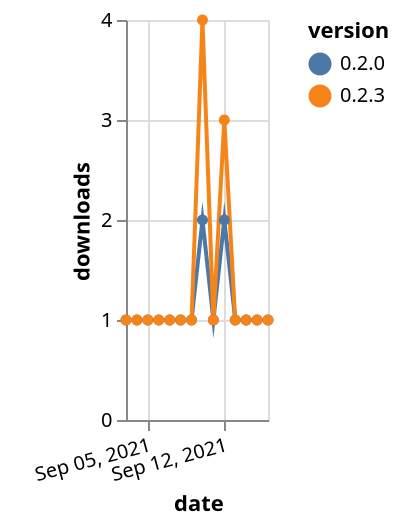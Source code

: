 {"$schema": "https://vega.github.io/schema/vega-lite/v5.json", "description": "A simple bar chart with embedded data.", "data": {"values": [{"date": "2021-09-03", "total": 196, "delta": 1, "version": "0.2.0"}, {"date": "2021-09-04", "total": 197, "delta": 1, "version": "0.2.0"}, {"date": "2021-09-05", "total": 198, "delta": 1, "version": "0.2.0"}, {"date": "2021-09-06", "total": 199, "delta": 1, "version": "0.2.0"}, {"date": "2021-09-07", "total": 200, "delta": 1, "version": "0.2.0"}, {"date": "2021-09-08", "total": 201, "delta": 1, "version": "0.2.0"}, {"date": "2021-09-09", "total": 202, "delta": 1, "version": "0.2.0"}, {"date": "2021-09-10", "total": 204, "delta": 2, "version": "0.2.0"}, {"date": "2021-09-11", "total": 205, "delta": 1, "version": "0.2.0"}, {"date": "2021-09-12", "total": 207, "delta": 2, "version": "0.2.0"}, {"date": "2021-09-13", "total": 208, "delta": 1, "version": "0.2.0"}, {"date": "2021-09-14", "total": 209, "delta": 1, "version": "0.2.0"}, {"date": "2021-09-15", "total": 210, "delta": 1, "version": "0.2.0"}, {"date": "2021-09-16", "total": 211, "delta": 1, "version": "0.2.0"}, {"date": "2021-09-03", "total": 290, "delta": 1, "version": "0.2.3"}, {"date": "2021-09-04", "total": 291, "delta": 1, "version": "0.2.3"}, {"date": "2021-09-05", "total": 292, "delta": 1, "version": "0.2.3"}, {"date": "2021-09-06", "total": 293, "delta": 1, "version": "0.2.3"}, {"date": "2021-09-07", "total": 294, "delta": 1, "version": "0.2.3"}, {"date": "2021-09-08", "total": 295, "delta": 1, "version": "0.2.3"}, {"date": "2021-09-09", "total": 296, "delta": 1, "version": "0.2.3"}, {"date": "2021-09-10", "total": 300, "delta": 4, "version": "0.2.3"}, {"date": "2021-09-11", "total": 301, "delta": 1, "version": "0.2.3"}, {"date": "2021-09-12", "total": 304, "delta": 3, "version": "0.2.3"}, {"date": "2021-09-13", "total": 305, "delta": 1, "version": "0.2.3"}, {"date": "2021-09-14", "total": 306, "delta": 1, "version": "0.2.3"}, {"date": "2021-09-15", "total": 307, "delta": 1, "version": "0.2.3"}, {"date": "2021-09-16", "total": 308, "delta": 1, "version": "0.2.3"}]}, "width": "container", "mark": {"type": "line", "point": {"filled": true}}, "encoding": {"x": {"field": "date", "type": "temporal", "timeUnit": "yearmonthdate", "title": "date", "axis": {"labelAngle": -15}}, "y": {"field": "delta", "type": "quantitative", "title": "downloads"}, "color": {"field": "version", "type": "nominal"}, "tooltip": {"field": "delta"}}}